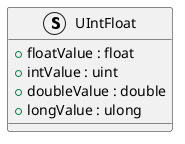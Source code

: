 @startuml
struct UIntFloat {
    + floatValue : float
    + intValue : uint
    + doubleValue : double
    + longValue : ulong
}
@enduml
